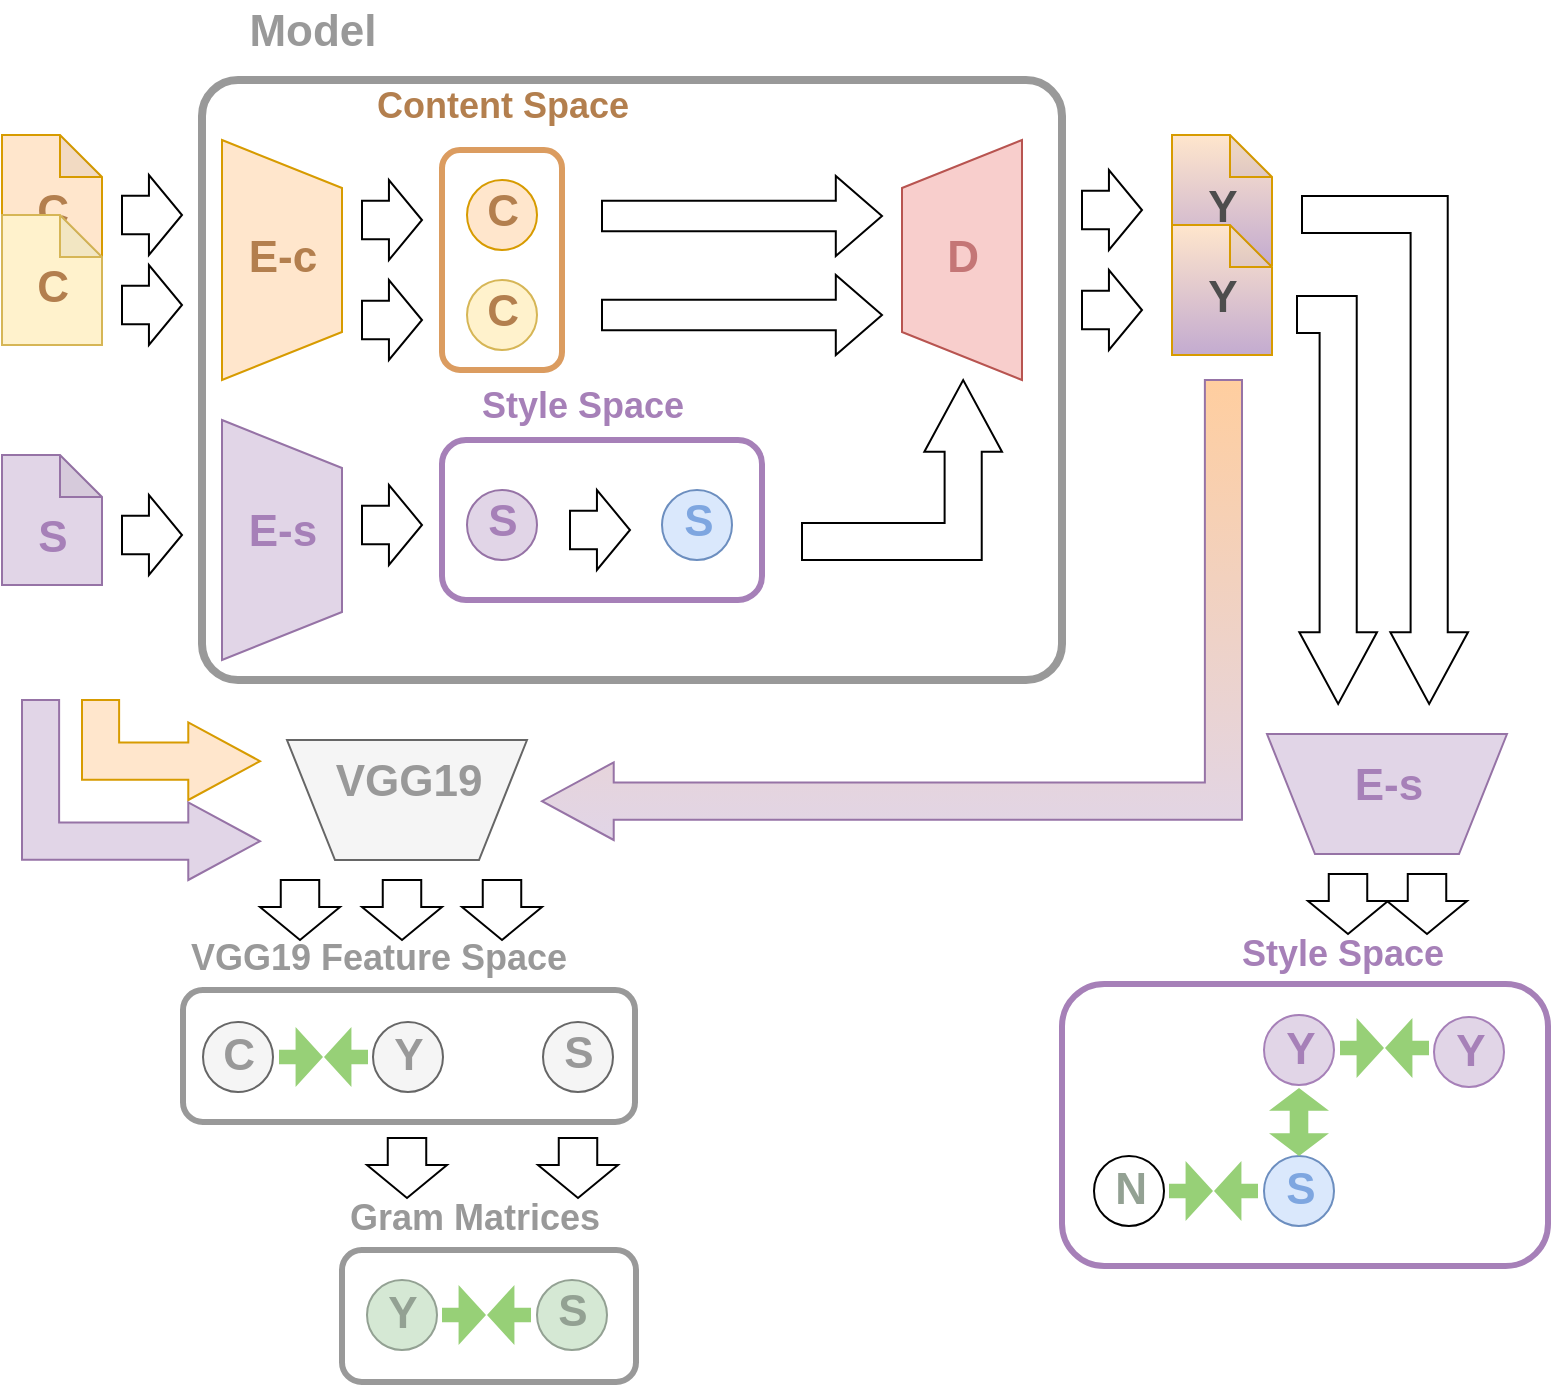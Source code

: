 <mxfile version="12.1.3" pages="1"><diagram id="BpUwLvxRDQDON40G88cy" name="Seite-1"><mxGraphModel dx="2235" dy="1025" grid="1" gridSize="10" guides="1" tooltips="1" connect="1" arrows="1" fold="1" page="1" pageScale="1" pageWidth="827" pageHeight="1169" math="0" shadow="0"><root><mxCell id="0"/><mxCell id="1" parent="0"/><mxCell id="B95l_GnRycxYkU9E4nNO-138" value="" style="rounded=1;whiteSpace=wrap;html=1;strokeColor=#A680B8;fillColor=none;strokeWidth=3;" vertex="1" parent="1"><mxGeometry x="570" y="612" width="243" height="141" as="geometry"/></mxCell><mxCell id="B95l_GnRycxYkU9E4nNO-143" value="" style="rounded=1;whiteSpace=wrap;html=1;strokeColor=#999999;fillColor=none;strokeWidth=3;fontColor=#333333;" vertex="1" parent="1"><mxGeometry x="130.5" y="615" width="226" height="66" as="geometry"/></mxCell><mxCell id="B95l_GnRycxYkU9E4nNO-118" value="" style="shape=note;whiteSpace=wrap;html=1;backgroundOutline=1;darkOpacity=0.05;size=21;fillColor=#ffe6cc;strokeColor=#d79b00;gradientColor=#C3ABD0;" vertex="1" parent="1"><mxGeometry x="625" y="187.5" width="50" height="65" as="geometry"/></mxCell><mxCell id="B95l_GnRycxYkU9E4nNO-51" value="" style="rounded=1;whiteSpace=wrap;html=1;strokeColor=#999999;fillColor=none;strokeWidth=4;perimeterSpacing=20;glass=0;shadow=0;comic=0;arcSize=6;labelBorderColor=#000000;horizontal=0;" vertex="1" parent="1"><mxGeometry x="140" y="160" width="430" height="300" as="geometry"/></mxCell><mxCell id="B95l_GnRycxYkU9E4nNO-8" value="" style="shape=note;whiteSpace=wrap;html=1;backgroundOutline=1;darkOpacity=0.05;size=21;fillColor=#ffe6cc;strokeColor=#d79b00;" vertex="1" parent="1"><mxGeometry x="40" y="187.5" width="50" height="65" as="geometry"/></mxCell><mxCell id="B95l_GnRycxYkU9E4nNO-111" value="&lt;div style=&quot;font-size: 22px&quot; align=&quot;center&quot;&gt;&lt;font color=&quot;#B37F4E&quot;&gt;&lt;b&gt;C&lt;br&gt;&lt;/b&gt;&lt;/font&gt;&lt;/div&gt;" style="text;html=1;resizable=0;points=[];autosize=1;align=center;verticalAlign=top;spacingTop=-4;" vertex="1" parent="1"><mxGeometry x="50" y="210" width="30" height="20" as="geometry"/></mxCell><mxCell id="B95l_GnRycxYkU9E4nNO-29" value="" style="rounded=1;whiteSpace=wrap;html=1;strokeColor=#A680B8;fillColor=none;strokeWidth=3;" vertex="1" parent="1"><mxGeometry x="260" y="340" width="160" height="80" as="geometry"/></mxCell><mxCell id="B95l_GnRycxYkU9E4nNO-28" value="" style="rounded=1;whiteSpace=wrap;html=1;strokeColor=#DB9C60;fillColor=none;strokeWidth=3;" vertex="1" parent="1"><mxGeometry x="260" y="195" width="60" height="110" as="geometry"/></mxCell><mxCell id="B95l_GnRycxYkU9E4nNO-2" value="" style="shape=trapezoid;perimeter=trapezoidPerimeter;whiteSpace=wrap;html=1;rotation=90;fillColor=#ffe6cc;strokeColor=#d79b00;" vertex="1" parent="1"><mxGeometry x="120" y="220" width="120" height="60" as="geometry"/></mxCell><mxCell id="B95l_GnRycxYkU9E4nNO-3" value="" style="shape=trapezoid;perimeter=trapezoidPerimeter;whiteSpace=wrap;html=1;rotation=90;fillColor=#e1d5e7;strokeColor=#9673a6;" vertex="1" parent="1"><mxGeometry x="120" y="360" width="120" height="60" as="geometry"/></mxCell><mxCell id="B95l_GnRycxYkU9E4nNO-5" value="" style="shape=note;whiteSpace=wrap;html=1;backgroundOutline=1;darkOpacity=0.05;size=21;fillColor=#e1d5e7;strokeColor=#9673a6;" vertex="1" parent="1"><mxGeometry x="40" y="347.5" width="50" height="65" as="geometry"/></mxCell><mxCell id="B95l_GnRycxYkU9E4nNO-7" value="" style="shape=note;whiteSpace=wrap;html=1;backgroundOutline=1;darkOpacity=0.05;size=21;fillColor=#fff2cc;strokeColor=#d6b656;" vertex="1" parent="1"><mxGeometry x="40" y="227.5" width="50" height="65" as="geometry"/></mxCell><mxCell id="B95l_GnRycxYkU9E4nNO-12" value="" style="shape=singleArrow;whiteSpace=wrap;html=1;arrowWidth=0.481;arrowSize=0.551;" vertex="1" parent="1"><mxGeometry x="100" y="367.5" width="30" height="40" as="geometry"/></mxCell><mxCell id="B95l_GnRycxYkU9E4nNO-13" value="" style="shape=singleArrow;whiteSpace=wrap;html=1;arrowWidth=0.481;arrowSize=0.551;" vertex="1" parent="1"><mxGeometry x="100" y="207.5" width="30" height="40" as="geometry"/></mxCell><mxCell id="B95l_GnRycxYkU9E4nNO-14" value="" style="shape=singleArrow;whiteSpace=wrap;html=1;arrowWidth=0.481;arrowSize=0.551;" vertex="1" parent="1"><mxGeometry x="100" y="252.5" width="30" height="40" as="geometry"/></mxCell><mxCell id="B95l_GnRycxYkU9E4nNO-15" value="" style="ellipse;whiteSpace=wrap;html=1;aspect=fixed;fillColor=#e1d5e7;strokeColor=#9673a6;" vertex="1" parent="1"><mxGeometry x="272.5" y="365" width="35" height="35" as="geometry"/></mxCell><mxCell id="B95l_GnRycxYkU9E4nNO-16" value="" style="ellipse;whiteSpace=wrap;html=1;aspect=fixed;fillColor=#fff2cc;strokeColor=#d6b656;" vertex="1" parent="1"><mxGeometry x="272.5" y="260" width="35" height="35" as="geometry"/></mxCell><mxCell id="B95l_GnRycxYkU9E4nNO-18" value="" style="ellipse;whiteSpace=wrap;html=1;aspect=fixed;fillColor=#ffe6cc;strokeColor=#d79b00;" vertex="1" parent="1"><mxGeometry x="272.5" y="210" width="35" height="35" as="geometry"/></mxCell><mxCell id="B95l_GnRycxYkU9E4nNO-21" value="" style="shape=singleArrow;whiteSpace=wrap;html=1;arrowWidth=0.481;arrowSize=0.551;" vertex="1" parent="1"><mxGeometry x="220" y="210" width="30" height="40" as="geometry"/></mxCell><mxCell id="B95l_GnRycxYkU9E4nNO-22" value="" style="shape=singleArrow;whiteSpace=wrap;html=1;arrowWidth=0.481;arrowSize=0.551;" vertex="1" parent="1"><mxGeometry x="220" y="260" width="30" height="40" as="geometry"/></mxCell><mxCell id="B95l_GnRycxYkU9E4nNO-24" value="" style="shape=singleArrow;whiteSpace=wrap;html=1;arrowWidth=0.481;arrowSize=0.551;" vertex="1" parent="1"><mxGeometry x="220" y="362.5" width="30" height="40" as="geometry"/></mxCell><mxCell id="B95l_GnRycxYkU9E4nNO-25" value="" style="shape=singleArrow;whiteSpace=wrap;html=1;arrowWidth=0.481;arrowSize=0.551;" vertex="1" parent="1"><mxGeometry x="324" y="365" width="30" height="40" as="geometry"/></mxCell><mxCell id="B95l_GnRycxYkU9E4nNO-26" value="" style="ellipse;whiteSpace=wrap;html=1;aspect=fixed;fillColor=#dae8fc;strokeColor=#6c8ebf;" vertex="1" parent="1"><mxGeometry x="370" y="365" width="35" height="35" as="geometry"/></mxCell><mxCell id="B95l_GnRycxYkU9E4nNO-27" value="" style="shape=trapezoid;perimeter=trapezoidPerimeter;whiteSpace=wrap;html=1;rotation=90;fillColor=#f8cecc;strokeColor=#b85450;flipH=1;flipV=1;" vertex="1" parent="1"><mxGeometry x="460" y="220" width="120" height="60" as="geometry"/></mxCell><mxCell id="B95l_GnRycxYkU9E4nNO-30" value="" style="shape=singleArrow;whiteSpace=wrap;html=1;arrowWidth=0.379;arrowSize=0.165;" vertex="1" parent="1"><mxGeometry x="340" y="208" width="140" height="40" as="geometry"/></mxCell><mxCell id="B95l_GnRycxYkU9E4nNO-31" value="" style="shape=singleArrow;whiteSpace=wrap;html=1;arrowWidth=0.379;arrowSize=0.165;" vertex="1" parent="1"><mxGeometry x="340" y="257.5" width="140" height="40" as="geometry"/></mxCell><mxCell id="B95l_GnRycxYkU9E4nNO-32" value="" style="html=1;align=center;verticalAlign=middle;shape=mxgraph.arrows2.bendArrow;dy=9.28;dx=35.86;notch=0;arrowHead=38.83;strokeColor=#000000;fillColor=#ffffff;direction=south;flipH=0;flipV=1;" vertex="1" parent="1"><mxGeometry x="440" y="310" width="100" height="90" as="geometry"/></mxCell><mxCell id="B95l_GnRycxYkU9E4nNO-36" value="" style="shape=trapezoid;perimeter=trapezoidPerimeter;whiteSpace=wrap;html=1;rotation=90;fillColor=#f5f5f5;strokeColor=#666666;fontColor=#333333;direction=south;" vertex="1" parent="1"><mxGeometry x="212.5" y="460" width="60" height="120" as="geometry"/></mxCell><mxCell id="B95l_GnRycxYkU9E4nNO-38" value="" style="shape=singleArrow;whiteSpace=wrap;html=1;arrowWidth=0.481;arrowSize=0.551;" vertex="1" parent="1"><mxGeometry x="580" y="205" width="30" height="40" as="geometry"/></mxCell><mxCell id="B95l_GnRycxYkU9E4nNO-40" value="" style="html=1;align=center;verticalAlign=middle;shape=mxgraph.arrows2.bendArrow;dy=9.28;dx=35.86;notch=0;arrowHead=38.83;strokeColor=#d79b00;fillColor=#ffe6cc;direction=east;flipH=0;flipV=1;" vertex="1" parent="1"><mxGeometry x="80" y="470" width="89" height="50" as="geometry"/></mxCell><mxCell id="B95l_GnRycxYkU9E4nNO-44" value="" style="shape=singleArrow;whiteSpace=wrap;html=1;arrowWidth=0.481;arrowSize=0.551;" vertex="1" parent="1"><mxGeometry x="580" y="255" width="30" height="40" as="geometry"/></mxCell><mxCell id="B95l_GnRycxYkU9E4nNO-46" value="" style="html=1;align=center;verticalAlign=middle;shape=mxgraph.arrows2.bendArrow;dy=9.28;dx=35.86;notch=0;arrowHead=38.83;strokeColor=#9673a6;fillColor=#e1d5e7;direction=east;flipH=0;flipV=1;" vertex="1" parent="1"><mxGeometry x="50" y="470" width="119" height="90" as="geometry"/></mxCell><mxCell id="B95l_GnRycxYkU9E4nNO-47" value="" style="html=1;align=center;verticalAlign=middle;shape=mxgraph.arrows2.bendArrow;dy=9.28;dx=35.86;notch=0;arrowHead=38.83;strokeColor=#9673a6;fillColor=#e1d5e7;direction=east;flipH=1;flipV=1;gradientColor=#FFCE9F;" vertex="1" parent="1"><mxGeometry x="310" y="310" width="350" height="230" as="geometry"/></mxCell><mxCell id="B95l_GnRycxYkU9E4nNO-48" value="" style="shape=trapezoid;perimeter=trapezoidPerimeter;whiteSpace=wrap;html=1;rotation=90;fillColor=#e1d5e7;strokeColor=#9673a6;direction=south;" vertex="1" parent="1"><mxGeometry x="702.5" y="457" width="60" height="120" as="geometry"/></mxCell><mxCell id="B95l_GnRycxYkU9E4nNO-54" value="&lt;div style=&quot;font-size: 22px&quot; align=&quot;center&quot;&gt;&lt;font style=&quot;font-size: 22px&quot; color=&quot;#999999&quot;&gt;&lt;b&gt;Model&lt;/b&gt;&lt;/font&gt;&lt;/div&gt;" style="text;html=1;resizable=0;points=[];autosize=1;align=center;verticalAlign=top;spacingTop=-4;" vertex="1" parent="1"><mxGeometry x="155" y="120" width="80" height="20" as="geometry"/></mxCell><mxCell id="B95l_GnRycxYkU9E4nNO-55" value="&lt;div style=&quot;font-size: 22px&quot; align=&quot;center&quot;&gt;&lt;font color=&quot;#B37F4E&quot;&gt;&lt;b&gt;C&lt;br&gt;&lt;/b&gt;&lt;/font&gt;&lt;/div&gt;" style="text;html=1;resizable=0;points=[];autosize=1;align=center;verticalAlign=top;spacingTop=-4;" vertex="1" parent="1"><mxGeometry x="50" y="247.5" width="30" height="20" as="geometry"/></mxCell><mxCell id="B95l_GnRycxYkU9E4nNO-57" value="&lt;div style=&quot;font-size: 22px&quot; align=&quot;center&quot;&gt;&lt;font color=&quot;#B37F4E&quot;&gt;&lt;b&gt;C&lt;br&gt;&lt;/b&gt;&lt;/font&gt;&lt;/div&gt;" style="text;html=1;resizable=0;points=[];autosize=1;align=center;verticalAlign=top;spacingTop=-4;" vertex="1" parent="1"><mxGeometry x="275" y="210" width="30" height="20" as="geometry"/></mxCell><mxCell id="B95l_GnRycxYkU9E4nNO-59" value="&lt;div style=&quot;font-size: 22px&quot; align=&quot;center&quot;&gt;&lt;font color=&quot;#B37F4E&quot;&gt;&lt;b&gt;C&lt;br&gt;&lt;/b&gt;&lt;/font&gt;&lt;/div&gt;" style="text;html=1;resizable=0;points=[];autosize=1;align=center;verticalAlign=top;spacingTop=-4;" vertex="1" parent="1"><mxGeometry x="275" y="260" width="30" height="20" as="geometry"/></mxCell><mxCell id="B95l_GnRycxYkU9E4nNO-64" value="&lt;div style=&quot;font-size: 22px&quot; align=&quot;center&quot;&gt;&lt;font color=&quot;#B37F4E&quot;&gt;&lt;b&gt;E-c&lt;br&gt;&lt;/b&gt;&lt;/font&gt;&lt;/div&gt;" style="text;html=1;resizable=0;points=[];autosize=1;align=center;verticalAlign=top;spacingTop=-4;" vertex="1" parent="1"><mxGeometry x="155" y="232.5" width="50" height="20" as="geometry"/></mxCell><mxCell id="B95l_GnRycxYkU9E4nNO-65" value="&lt;div style=&quot;font-size: 22px&quot; align=&quot;center&quot;&gt;&lt;font color=&quot;#A680B8&quot;&gt;&lt;b&gt;E-s&lt;/b&gt;&lt;/font&gt;&lt;/div&gt;" style="text;html=1;resizable=0;points=[];autosize=1;align=center;verticalAlign=top;spacingTop=-4;" vertex="1" parent="1"><mxGeometry x="155" y="370" width="50" height="20" as="geometry"/></mxCell><mxCell id="B95l_GnRycxYkU9E4nNO-66" value="&lt;div style=&quot;font-size: 22px&quot; align=&quot;center&quot;&gt;&lt;font color=&quot;#A680B8&quot;&gt;&lt;b&gt;S&lt;/b&gt;&lt;/font&gt;&lt;/div&gt;" style="text;html=1;resizable=0;points=[];autosize=1;align=center;verticalAlign=top;spacingTop=-4;" vertex="1" parent="1"><mxGeometry x="50" y="372.5" width="30" height="20" as="geometry"/></mxCell><mxCell id="B95l_GnRycxYkU9E4nNO-67" value="&lt;div style=&quot;font-size: 22px&quot; align=&quot;center&quot;&gt;&lt;font color=&quot;#A680B8&quot;&gt;&lt;b&gt;S&lt;/b&gt;&lt;/font&gt;&lt;/div&gt;" style="text;html=1;resizable=0;points=[];autosize=1;align=center;verticalAlign=top;spacingTop=-4;" vertex="1" parent="1"><mxGeometry x="275" y="365" width="30" height="20" as="geometry"/></mxCell><mxCell id="B95l_GnRycxYkU9E4nNO-68" value="&lt;div style=&quot;font-size: 22px&quot; align=&quot;center&quot;&gt;&lt;font color=&quot;#7EA6E0&quot;&gt;&lt;b&gt;S&lt;/b&gt;&lt;/font&gt;&lt;/div&gt;" style="text;html=1;resizable=0;points=[];autosize=1;align=center;verticalAlign=top;spacingTop=-4;" vertex="1" parent="1"><mxGeometry x="372.5" y="365" width="30" height="20" as="geometry"/></mxCell><mxCell id="B95l_GnRycxYkU9E4nNO-70" value="&lt;div style=&quot;font-size: 22px&quot; align=&quot;center&quot;&gt;&lt;font color=&quot;#C47676&quot;&gt;&lt;b&gt;D&lt;/b&gt;&lt;/font&gt;&lt;/div&gt;" style="text;html=1;resizable=0;points=[];autosize=1;align=center;verticalAlign=top;spacingTop=-4;" vertex="1" parent="1"><mxGeometry x="505" y="232.5" width="30" height="20" as="geometry"/></mxCell><mxCell id="B95l_GnRycxYkU9E4nNO-71" value="&lt;div style=&quot;font-size: 18px&quot; align=&quot;center&quot;&gt;&lt;font style=&quot;font-size: 18px&quot; color=&quot;#999999&quot;&gt;&lt;b&gt;&lt;font color=&quot;#B37F4E&quot;&gt;Content Space&lt;/font&gt;&lt;br&gt;&lt;/b&gt;&lt;/font&gt;&lt;/div&gt;" style="text;html=1;resizable=0;points=[];autosize=1;align=center;verticalAlign=top;spacingTop=-4;" vertex="1" parent="1"><mxGeometry x="220" y="160" width="140" height="20" as="geometry"/></mxCell><mxCell id="B95l_GnRycxYkU9E4nNO-72" value="&lt;div style=&quot;font-size: 18px&quot; align=&quot;center&quot;&gt;&lt;font style=&quot;font-size: 18px&quot; color=&quot;#A680B8&quot;&gt;&lt;b&gt;Style Space&lt;br&gt;&lt;/b&gt;&lt;/font&gt;&lt;/div&gt;" style="text;html=1;resizable=0;points=[];autosize=1;align=center;verticalAlign=top;spacingTop=-4;" vertex="1" parent="1"><mxGeometry x="270" y="310" width="120" height="20" as="geometry"/></mxCell><mxCell id="B95l_GnRycxYkU9E4nNO-74" value="&lt;font style=&quot;font-size: 22px&quot; color=&quot;#4D4D4D&quot;&gt;&lt;b&gt;Y&lt;br&gt;&lt;/b&gt;&lt;/font&gt;" style="text;html=1;resizable=0;points=[];autosize=1;align=center;verticalAlign=top;spacingTop=-4;" vertex="1" parent="1"><mxGeometry x="635" y="208" width="30" height="20" as="geometry"/></mxCell><mxCell id="B95l_GnRycxYkU9E4nNO-89" value="" style="shape=singleArrow;whiteSpace=wrap;html=1;arrowWidth=0.481;arrowSize=0.551;direction=south;" vertex="1" parent="1"><mxGeometry x="693" y="557" width="40" height="30" as="geometry"/></mxCell><mxCell id="B95l_GnRycxYkU9E4nNO-91" value="" style="shape=singleArrow;whiteSpace=wrap;html=1;arrowWidth=0.481;arrowSize=0.551;direction=south;" vertex="1" parent="1"><mxGeometry x="732.5" y="557" width="40" height="30" as="geometry"/></mxCell><mxCell id="B95l_GnRycxYkU9E4nNO-99" value="&lt;div style=&quot;font-size: 22px&quot; align=&quot;center&quot;&gt;&lt;font color=&quot;#A680B8&quot;&gt;&lt;b&gt;E-s&lt;/b&gt;&lt;/font&gt;&lt;/div&gt;" style="text;html=1;resizable=0;points=[];autosize=1;align=center;verticalAlign=top;spacingTop=-4;direction=south;" vertex="1" parent="1"><mxGeometry x="722.5" y="497" width="20" height="50" as="geometry"/></mxCell><mxCell id="B95l_GnRycxYkU9E4nNO-103" value="" style="html=1;align=center;verticalAlign=middle;shape=mxgraph.arrows2.bendArrow;dy=9.28;dx=35.86;notch=0;arrowHead=38.83;strokeColor=#000000;fillColor=#ffffff;direction=south;flipH=0;flipV=0;" vertex="1" parent="1"><mxGeometry x="687.5" y="268" width="40" height="204" as="geometry"/></mxCell><mxCell id="B95l_GnRycxYkU9E4nNO-104" value="" style="html=1;align=center;verticalAlign=middle;shape=mxgraph.arrows2.bendArrow;dy=9.28;dx=35.86;notch=0;arrowHead=38.83;strokeColor=#000000;fillColor=#ffffff;direction=south;flipH=0;flipV=0;" vertex="1" parent="1"><mxGeometry x="690" y="218" width="83" height="254" as="geometry"/></mxCell><mxCell id="B95l_GnRycxYkU9E4nNO-105" value="" style="ellipse;whiteSpace=wrap;html=1;aspect=fixed;fillColor=#E1D5E7;strokeColor=#A680B8;gradientDirection=east;gradientColor=none;direction=south;" vertex="1" parent="1"><mxGeometry x="671" y="627.5" width="35" height="35" as="geometry"/></mxCell><mxCell id="B95l_GnRycxYkU9E4nNO-106" value="&lt;font style=&quot;font-size: 22px&quot; color=&quot;#A680B8&quot;&gt;&lt;b&gt;Y&lt;br&gt;&lt;/b&gt;&lt;/font&gt;" style="text;html=1;resizable=0;points=[];autosize=1;align=center;verticalAlign=top;spacingTop=-4;direction=south;" vertex="1" parent="1"><mxGeometry x="678.5" y="628.5" width="20" height="30" as="geometry"/></mxCell><mxCell id="B95l_GnRycxYkU9E4nNO-107" value="" style="ellipse;whiteSpace=wrap;html=1;aspect=fixed;fillColor=#E1D5E7;strokeColor=#A680B8;gradientDirection=east;gradientColor=none;direction=south;" vertex="1" parent="1"><mxGeometry x="756" y="628.5" width="35" height="35" as="geometry"/></mxCell><mxCell id="B95l_GnRycxYkU9E4nNO-108" value="&lt;font style=&quot;font-size: 22px&quot; color=&quot;#A680B8&quot;&gt;&lt;b&gt;Y&lt;br&gt;&lt;/b&gt;&lt;/font&gt;" style="text;html=1;resizable=0;points=[];autosize=1;align=center;verticalAlign=top;spacingTop=-4;direction=south;" vertex="1" parent="1"><mxGeometry x="763.5" y="630" width="20" height="30" as="geometry"/></mxCell><mxCell id="B95l_GnRycxYkU9E4nNO-112" value="" style="ellipse;whiteSpace=wrap;html=1;aspect=fixed;fillColor=#dae8fc;strokeColor=#6c8ebf;gradientDirection=east;direction=south;" vertex="1" parent="1"><mxGeometry x="671" y="698" width="35" height="35" as="geometry"/></mxCell><mxCell id="B95l_GnRycxYkU9E4nNO-113" value="&lt;font style=&quot;font-size: 22px&quot; color=&quot;#7EA6E0&quot;&gt;&lt;b&gt;S&lt;br&gt;&lt;/b&gt;&lt;/font&gt;" style="text;html=1;resizable=0;points=[];autosize=1;align=center;verticalAlign=top;spacingTop=-4;direction=south;" vertex="1" parent="1"><mxGeometry x="673.5" y="699" width="30" height="20" as="geometry"/></mxCell><mxCell id="B95l_GnRycxYkU9E4nNO-114" value="" style="html=1;shadow=0;dashed=0;align=center;verticalAlign=middle;shape=mxgraph.arrows2.twoWayArrow;dy=0.69;dx=11.33;rounded=1;glass=0;comic=0;strokeColor=none;strokeWidth=4;fillColor=#97D077;direction=south;" vertex="1" parent="1"><mxGeometry x="673.5" y="664" width="30" height="34" as="geometry"/></mxCell><mxCell id="B95l_GnRycxYkU9E4nNO-116" value="" style="html=1;shadow=0;dashed=0;align=center;verticalAlign=middle;shape=mxgraph.arrows2.arrow;dy=0.76;dx=13.71;notch=0;rounded=1;glass=0;comic=0;strokeColor=none;strokeWidth=4;fillColor=#97D077;gradientColor=none;" vertex="1" parent="1"><mxGeometry x="709" y="629" width="22" height="30" as="geometry"/></mxCell><mxCell id="B95l_GnRycxYkU9E4nNO-117" value="&lt;font style=&quot;font-size: 22px&quot;&gt;&lt;b&gt;&lt;font style=&quot;font-size: 22px&quot; color=&quot;#999999&quot;&gt;VGG19&lt;/font&gt;&lt;/b&gt;&lt;/font&gt;" style="text;html=1;resizable=0;points=[];autosize=1;align=center;verticalAlign=top;spacingTop=-4;direction=south;" vertex="1" parent="1"><mxGeometry x="197.5" y="495" width="90" height="20" as="geometry"/></mxCell><mxCell id="B95l_GnRycxYkU9E4nNO-119" value="" style="shape=note;whiteSpace=wrap;html=1;backgroundOutline=1;darkOpacity=0.05;size=21;fillColor=#ffe6cc;strokeColor=#d79b00;gradientColor=#C3ABD0;" vertex="1" parent="1"><mxGeometry x="625" y="232.5" width="50" height="65" as="geometry"/></mxCell><mxCell id="B95l_GnRycxYkU9E4nNO-120" value="&lt;font style=&quot;font-size: 22px&quot; color=&quot;#4D4D4D&quot;&gt;&lt;b&gt;Y&lt;br&gt;&lt;/b&gt;&lt;/font&gt;" style="text;html=1;resizable=0;points=[];autosize=1;align=center;verticalAlign=top;spacingTop=-4;" vertex="1" parent="1"><mxGeometry x="635" y="253" width="30" height="20" as="geometry"/></mxCell><mxCell id="B95l_GnRycxYkU9E4nNO-122" value="" style="html=1;shadow=0;dashed=0;align=center;verticalAlign=middle;shape=mxgraph.arrows2.arrow;dy=0.76;dx=13.71;notch=0;rounded=1;glass=0;comic=0;strokeColor=none;strokeWidth=4;fillColor=#97D077;gradientColor=none;flipH=1;" vertex="1" parent="1"><mxGeometry x="731.5" y="629" width="22" height="30" as="geometry"/></mxCell><mxCell id="B95l_GnRycxYkU9E4nNO-125" value="" style="ellipse;whiteSpace=wrap;html=1;aspect=fixed;fillColor=#f5f5f5;strokeColor=#666666;gradientDirection=east;direction=south;fontColor=#333333;" vertex="1" parent="1"><mxGeometry x="140.5" y="631" width="35" height="35" as="geometry"/></mxCell><mxCell id="B95l_GnRycxYkU9E4nNO-126" value="&lt;font style=&quot;font-size: 22px&quot; color=&quot;#999999&quot;&gt;&lt;b&gt;C&lt;br&gt;&lt;/b&gt;&lt;/font&gt;" style="text;html=1;resizable=0;points=[];autosize=1;align=center;verticalAlign=top;spacingTop=-4;direction=south;" vertex="1" parent="1"><mxGeometry x="143" y="632" width="30" height="20" as="geometry"/></mxCell><mxCell id="B95l_GnRycxYkU9E4nNO-129" value="" style="ellipse;whiteSpace=wrap;html=1;aspect=fixed;fillColor=#f5f5f5;strokeColor=#666666;gradientDirection=east;direction=south;fontColor=#333333;" vertex="1" parent="1"><mxGeometry x="225.5" y="631" width="35" height="35" as="geometry"/></mxCell><mxCell id="B95l_GnRycxYkU9E4nNO-130" value="&lt;font style=&quot;font-size: 22px&quot; color=&quot;#999999&quot;&gt;&lt;b&gt;Y&lt;br&gt;&lt;/b&gt;&lt;/font&gt;" style="text;html=1;resizable=0;points=[];autosize=1;align=center;verticalAlign=top;spacingTop=-4;direction=south;" vertex="1" parent="1"><mxGeometry x="228" y="632" width="30" height="20" as="geometry"/></mxCell><mxCell id="B95l_GnRycxYkU9E4nNO-133" value="" style="html=1;shadow=0;dashed=0;align=center;verticalAlign=middle;shape=mxgraph.arrows2.arrow;dy=0.76;dx=13.71;notch=0;rounded=1;glass=0;comic=0;strokeColor=none;strokeWidth=4;fillColor=#97D077;gradientColor=none;" vertex="1" parent="1"><mxGeometry x="178.5" y="633.5" width="22" height="30" as="geometry"/></mxCell><mxCell id="B95l_GnRycxYkU9E4nNO-134" value="" style="html=1;shadow=0;dashed=0;align=center;verticalAlign=middle;shape=mxgraph.arrows2.arrow;dy=0.76;dx=13.71;notch=0;rounded=1;glass=0;comic=0;strokeColor=none;strokeWidth=4;fillColor=#97D077;gradientColor=none;flipH=1;" vertex="1" parent="1"><mxGeometry x="201" y="633.5" width="22" height="30" as="geometry"/></mxCell><mxCell id="B95l_GnRycxYkU9E4nNO-135" value="" style="shape=singleArrow;whiteSpace=wrap;html=1;arrowWidth=0.481;arrowSize=0.551;direction=south;" vertex="1" parent="1"><mxGeometry x="169" y="560" width="40" height="30" as="geometry"/></mxCell><mxCell id="B95l_GnRycxYkU9E4nNO-136" value="" style="shape=singleArrow;whiteSpace=wrap;html=1;arrowWidth=0.481;arrowSize=0.551;direction=south;" vertex="1" parent="1"><mxGeometry x="220" y="560" width="40" height="30" as="geometry"/></mxCell><mxCell id="B95l_GnRycxYkU9E4nNO-139" value="&lt;div style=&quot;font-size: 18px&quot; align=&quot;center&quot;&gt;&lt;font style=&quot;font-size: 18px&quot; color=&quot;#A680B8&quot;&gt;&lt;b&gt;Style Space&lt;br&gt;&lt;/b&gt;&lt;/font&gt;&lt;/div&gt;" style="text;html=1;resizable=0;points=[];autosize=1;align=center;verticalAlign=top;spacingTop=-4;" vertex="1" parent="1"><mxGeometry x="650" y="584" width="120" height="20" as="geometry"/></mxCell><mxCell id="B95l_GnRycxYkU9E4nNO-140" value="" style="shape=singleArrow;whiteSpace=wrap;html=1;arrowWidth=0.481;arrowSize=0.551;direction=south;" vertex="1" parent="1"><mxGeometry x="270" y="560" width="40" height="30" as="geometry"/></mxCell><mxCell id="B95l_GnRycxYkU9E4nNO-141" value="" style="ellipse;whiteSpace=wrap;html=1;aspect=fixed;fillColor=#f5f5f5;strokeColor=#666666;gradientDirection=east;direction=south;fontColor=#333333;" vertex="1" parent="1"><mxGeometry x="310.5" y="631" width="35" height="35" as="geometry"/></mxCell><mxCell id="B95l_GnRycxYkU9E4nNO-142" value="&lt;font style=&quot;font-size: 22px&quot; color=&quot;#999999&quot;&gt;&lt;b&gt;S&lt;br&gt;&lt;/b&gt;&lt;/font&gt;" style="text;html=1;resizable=0;points=[];autosize=1;align=center;verticalAlign=top;spacingTop=-4;direction=south;" vertex="1" parent="1"><mxGeometry x="313" y="631" width="30" height="20" as="geometry"/></mxCell><mxCell id="B95l_GnRycxYkU9E4nNO-144" value="&lt;div style=&quot;font-size: 18px&quot; align=&quot;center&quot;&gt;&lt;font style=&quot;font-size: 18px&quot; color=&quot;#999999&quot;&gt;&lt;b&gt;VGG19 Feature Space&lt;br&gt;&lt;/b&gt;&lt;/font&gt;&lt;/div&gt;" style="text;html=1;resizable=0;points=[];autosize=1;align=center;verticalAlign=top;spacingTop=-4;" vertex="1" parent="1"><mxGeometry x="128" y="586" width="200" height="20" as="geometry"/></mxCell><mxCell id="B95l_GnRycxYkU9E4nNO-145" value="" style="shape=singleArrow;whiteSpace=wrap;html=1;arrowWidth=0.481;arrowSize=0.551;direction=south;" vertex="1" parent="1"><mxGeometry x="222.5" y="689" width="40" height="30" as="geometry"/></mxCell><mxCell id="B95l_GnRycxYkU9E4nNO-146" value="" style="shape=singleArrow;whiteSpace=wrap;html=1;arrowWidth=0.481;arrowSize=0.551;direction=south;" vertex="1" parent="1"><mxGeometry x="308" y="689" width="40" height="30" as="geometry"/></mxCell><mxCell id="B95l_GnRycxYkU9E4nNO-147" value="" style="ellipse;whiteSpace=wrap;html=1;aspect=fixed;fillColor=#D5E8D4;strokeColor=#93A193;gradientDirection=east;direction=south;fontColor=#333333;" vertex="1" parent="1"><mxGeometry x="222.5" y="760" width="35" height="35" as="geometry"/></mxCell><mxCell id="B95l_GnRycxYkU9E4nNO-148" value="&lt;font style=&quot;font-size: 22px&quot; color=&quot;#93A193&quot;&gt;&lt;b&gt;Y&lt;br&gt;&lt;/b&gt;&lt;/font&gt;" style="text;html=1;resizable=0;points=[];autosize=1;align=center;verticalAlign=top;spacingTop=-4;direction=south;" vertex="1" parent="1"><mxGeometry x="225" y="761" width="30" height="20" as="geometry"/></mxCell><mxCell id="B95l_GnRycxYkU9E4nNO-149" value="" style="ellipse;whiteSpace=wrap;html=1;aspect=fixed;fillColor=#D5E8D4;strokeColor=#93A193;gradientDirection=east;direction=south;fontColor=#333333;" vertex="1" parent="1"><mxGeometry x="307.5" y="760" width="35" height="35" as="geometry"/></mxCell><mxCell id="B95l_GnRycxYkU9E4nNO-150" value="&lt;font style=&quot;font-size: 22px&quot; color=&quot;#93A193&quot;&gt;&lt;b&gt;S&lt;br&gt;&lt;/b&gt;&lt;/font&gt;" style="text;html=1;resizable=0;points=[];autosize=1;align=center;verticalAlign=top;spacingTop=-4;direction=south;" vertex="1" parent="1"><mxGeometry x="310" y="760" width="30" height="20" as="geometry"/></mxCell><mxCell id="B95l_GnRycxYkU9E4nNO-156" value="" style="html=1;shadow=0;dashed=0;align=center;verticalAlign=middle;shape=mxgraph.arrows2.arrow;dy=0.76;dx=13.71;notch=0;rounded=1;glass=0;comic=0;strokeColor=none;strokeWidth=4;fillColor=#97D077;gradientColor=none;" vertex="1" parent="1"><mxGeometry x="260" y="762.5" width="22" height="30" as="geometry"/></mxCell><mxCell id="B95l_GnRycxYkU9E4nNO-157" value="" style="html=1;shadow=0;dashed=0;align=center;verticalAlign=middle;shape=mxgraph.arrows2.arrow;dy=0.76;dx=13.71;notch=0;rounded=1;glass=0;comic=0;strokeColor=none;strokeWidth=4;fillColor=#97D077;gradientColor=none;flipH=1;" vertex="1" parent="1"><mxGeometry x="282.5" y="762.5" width="22" height="30" as="geometry"/></mxCell><mxCell id="B95l_GnRycxYkU9E4nNO-159" value="" style="rounded=1;whiteSpace=wrap;html=1;strokeColor=#999999;fillColor=none;strokeWidth=3;fontColor=#333333;" vertex="1" parent="1"><mxGeometry x="210" y="745" width="147" height="66" as="geometry"/></mxCell><mxCell id="B95l_GnRycxYkU9E4nNO-160" value="&lt;font style=&quot;font-size: 18px&quot; color=&quot;#999999&quot;&gt;&lt;b&gt;Gram Matrices&lt;br&gt;&lt;/b&gt;&lt;/font&gt;" style="text;html=1;resizable=0;points=[];autosize=1;align=center;verticalAlign=top;spacingTop=-4;" vertex="1" parent="1"><mxGeometry x="205.5" y="715.5" width="140" height="20" as="geometry"/></mxCell><mxCell id="B95l_GnRycxYkU9E4nNO-165" value="" style="ellipse;whiteSpace=wrap;html=1;aspect=fixed;gradientDirection=east;direction=south;" vertex="1" parent="1"><mxGeometry x="586" y="698" width="35" height="35" as="geometry"/></mxCell><mxCell id="B95l_GnRycxYkU9E4nNO-166" value="&lt;font style=&quot;font-size: 22px&quot; color=&quot;#93A193&quot;&gt;&lt;b&gt;N&lt;br&gt;&lt;/b&gt;&lt;/font&gt;" style="text;html=1;resizable=0;points=[];autosize=1;align=center;verticalAlign=top;spacingTop=-4;direction=south;" vertex="1" parent="1"><mxGeometry x="588.5" y="699" width="30" height="20" as="geometry"/></mxCell><mxCell id="B95l_GnRycxYkU9E4nNO-169" value="" style="html=1;shadow=0;dashed=0;align=center;verticalAlign=middle;shape=mxgraph.arrows2.arrow;dy=0.76;dx=13.71;notch=0;rounded=1;glass=0;comic=0;strokeColor=none;strokeWidth=4;fillColor=#97D077;gradientColor=none;" vertex="1" parent="1"><mxGeometry x="623.5" y="700.5" width="22" height="30" as="geometry"/></mxCell><mxCell id="B95l_GnRycxYkU9E4nNO-170" value="" style="html=1;shadow=0;dashed=0;align=center;verticalAlign=middle;shape=mxgraph.arrows2.arrow;dy=0.76;dx=13.71;notch=0;rounded=1;glass=0;comic=0;strokeColor=none;strokeWidth=4;fillColor=#97D077;gradientColor=none;flipH=1;" vertex="1" parent="1"><mxGeometry x="646" y="700.5" width="22" height="30" as="geometry"/></mxCell></root></mxGraphModel></diagram></mxfile>